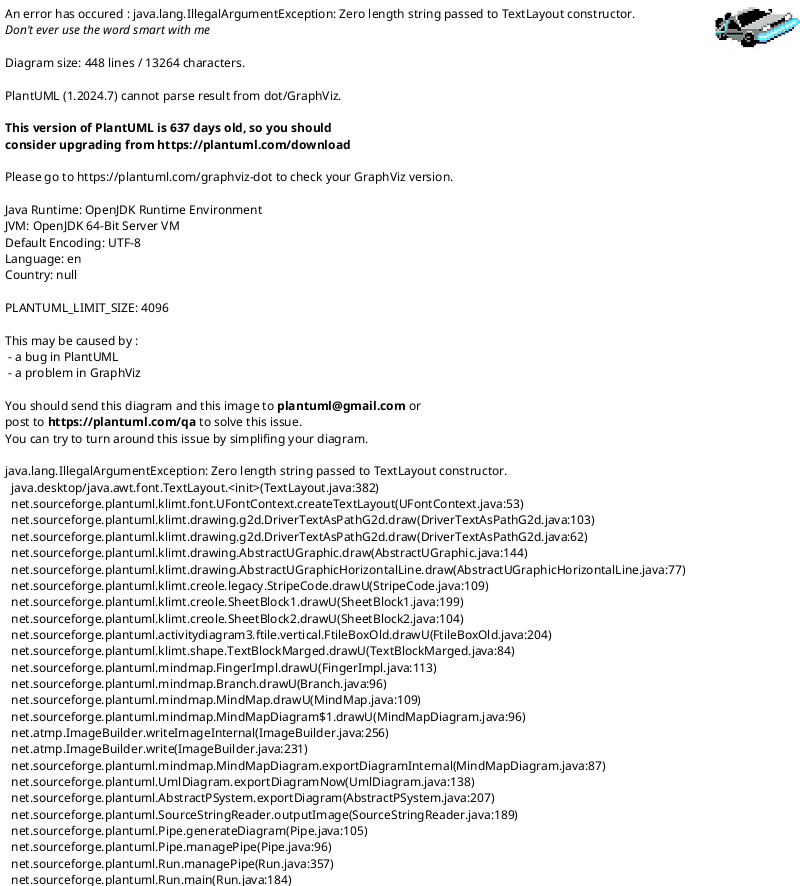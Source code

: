 @startmindmap
scale 850 width
*[#cornflowerblue]:(重点内容)[[https://docs.substrate.io/tutorials/get-started/trusted-network/ Add trusted nodes]][[#总览 返回]]
<code>

1. Sr25519: 用于使用 aura 为一个节点生成块。
2. Ed25519: 用于使用 grapdpa 为一个节点生成块。
2. SS58: 对应公钥

步骤：
1. 使用Sr25519 -> 一个助记词和对应SS58公钥 -> aura
2. 使用Ed25519+前面的助记词 -> Ed25519 公钥 -> grandpa

</code>;
**[#aqua]:About Substrate Consensus:
<code>

The Substrate node template uses a proof of authority consensus model
also referred to as authority round or Aura consensus .
The Aura consensus protocol limits block production to
a rotating list of authorized accounts.

The authorized accounts—authorities—create blocks in
a round robin fashion and are generally considered to be
trusted participants in the network.

This consensus model provides a simple approach to
starting a solo blockchain for a limited number of participants.

In this tutorial, you'll see how to generate the keys
required to authorize a node to participate in the network,
how to configure and share information about the network
with other authorized accounts, and how to launch the network
with an approved set of validators.
</code>;
** Generate your account and keys
***:Key generation options:
<code>

1. a node-template subcommand
2. the standalone subkey command-line program
3. the Polkadot-JS application
4. third-party key generation utilities.
</code>;
*** Generate local keys using the node template:
****:使用Sr25519 -> 一个助记词和对应SS58公钥 -> aura
<code>

# Generate a random secret phrase and keys
./target/release/node-template key
generate
--scheme Sr25519
--password-interactive                            ─╯
Key password: <123456>

Secret phrase:       answer cotton spike caution blouse only radio artefact middle guilt bleak original
  Network ID:        substrate
  Secret seed:       0xfcd01919178fa73e7223bdeea134b1ef809b75d3fabd672a52dcc69b964813b6
  Public key (hex):  0x5413998d3c189f62288daaf2bd2ca3da5e78b00be9172a36ae063aae4cc7f607
  Account ID:        0x5413998d3c189f62288daaf2bd2ca3da5e78b00be9172a36ae063aae4cc7f607
  Public key (SS58): 5DxwhfEDto6kGkHz1SZQWE1hDGM8E2LFQNujQdJ3vHNWrnc3
  SS58 Address:      5DxwhfEDto6kGkHz1SZQWE1hDGM8E2LFQNujQdJ3vHNWrnc3

您现在拥有 Sr25519 密钥，用于使用 aura 为一个节点生成块。
在此示例中，帐户的 Sr25519 公钥是 5DxwhfEDto6kGkHz1SZQWE1hDGM8E2LFQNujQdJ3vHNWrnc3
</code>;
****: 使用Ed25519+前面的助记词 -> Ed25519 公钥 -> grandpa
<code>

./target/release/node-template key
inspect
--scheme Ed25519
--password-interactive
"answer cotton spike caution blouse only radio artefact middle guilt bleak original"

Key password: 123456
Secret phrase:       answer cotton spike caution blouse only radio artefact middle guilt bleak original
  Network ID:        substrate
  Secret seed:       0xfcd01919178fa73e7223bdeea134b1ef809b75d3fabd672a52dcc69b964813b6
  Public key (hex):  0xb293f948a04a5bac3b8321f99bb4c9532f6ffe2b8ff40926b23c68c9726ca40a
  Account ID:        0xb293f948a04a5bac3b8321f99bb4c9532f6ffe2b8ff40926b23c68c9726ca40a
  Public key (SS58): 5G6rLZNtZPyMrYTo2YXL9nzaatJ837hmKPnsgYqDURgAWBgX
  SS58 Address:      5G6rLZNtZPyMrYTo2YXL9nzaatJ837hmKPnsgYqDURgAWBgX
</code>;
***:[[https://docs.substrate.io/tutorials/get-started/trusted-network/#generate-a-second-set-of-keys Generate a second set of keys]]
<code>

此教程的专用网络仅包含两个节点，因此需要两组密钥。

有几个选项可以继续本教程：
1. 可以将密钥用于预定义帐户之一。
2. 可以使用本地计算机上的不同身份重复上一节中的步骤，以生成第二个密钥对。
3. 您可以派生一个子密钥对来模拟本地计算机上的第二个身份。
4. 您可以招募其他参与者来生成加入您的私有网络所需的密钥。

出于强化目的，这里再次重复前面的操作，

./target/release/node-template key generate --scheme Sr25519 --password-interactive                                                                                                                                                    ─╯
Key password: 234567
Secret phrase:       twelve genuine tree month sport thought more almost frown question suit life
  Network ID:        substrate
  Secret seed:       0x627c5e2ac10a94cc0150efb2e2d38e0de2477e6a53892ade5f8b3cd9862e541e
  Public key (hex):  0x0069217a6b3a9a4d3fa248a69fb39cef88c27301b5a63aeff52ba59c6781173d
  Account ID:        0x0069217a6b3a9a4d3fa248a69fb39cef88c27301b5a63aeff52ba59c6781173d
  Public key (SS58): 5C5F62ga8UtigQK1YRTcuVk1sexcmuLHtVSBnJk5xQQ9P6ud
  SS58 Address:      5C5F62ga8UtigQK1YRTcuVk1sexcmuLHtVSBnJk5xQQ9P6ud


./target/release/node-template key inspect --password-interactive --scheme Ed25519 "<前面的助记词>"                                                                      ─╯
Key password: 234567
Secret phrase:       twelve genuine tree month sport thought more almost frown question suit life
  Network ID:        substrate
  Secret seed:       0x627c5e2ac10a94cc0150efb2e2d38e0de2477e6a53892ade5f8b3cd9862e541e
  Public key (hex):  0xcde9a701b5965bb5327f900c83c2f9753d1d124fa21228851d6e26659d8dff5f
  Account ID:        0xcde9a701b5965bb5327f900c83c2f9753d1d124fa21228851d6e26659d8dff5f
  Public key (SS58): 5Gih5kiPMdKBrz4HTuKWQrTedqr8TLYWLb2WW67VzUyRzgF1
  SS58 Address:      5Gih5kiPMdKBrz4HTuKWQrTedqr8TLYWLb2WW67VzUyRzgF1

使用的第二组键是：

Sr25519 对应 SS58：5C5F62ga8UtigQK1YRTcuVk1sexcmuLHtVSBnJk5xQQ9P6ud 用于aura。
Ed25519 对应 SS58：5Gih5kiPMdKBrz4HTuKWQrTedqr8TLYWLb2WW67VzUyRzgF1 用于grapdpa

</code>;
**:Create a custom chain specification
<code>

生成用于区块链的密钥后，您就可以使用这些密钥对创建自定义链规范，
然后与作为验证器(validators)的受信任网络参与者共享您的自定义链规范。

为了使其他人能够参与您的区块链网络，请确保他们生成自己的密钥。

收集完网络参与者的密钥后，可以创建自定义链规范以替换本地链规范。

为简单起见，本教程中创建的自定义链规范是本地链规范的修改版本，
用于说明如何创建双节点网络。

如果您拥有所需的密钥，您可以按照相同的步骤将更多节点添加到网络中。

--------> Modify the local chain specification

这个操作很重要，后续课程还会用到。(Connect to Rococo testnet)
</code>;
***:Export the local chain specification to a file
<code>

./target/release/node-template build-spec
--disable-default-bootnode
--chain local > customSpec.json
</code>;
****[#lightcoral]:head customSpec.json
<code>

# customSpec.json
{
 "name": "Local Testnet",
 "id": "local_testnet",
 "chainType": "Local",
 "bootNodes": [],
 "telemetryEndpoints": null,
 "protocolId": null,
 "properties": null,
 "consensusEngine": null,
 "codeSubstitutes": {},
}
</code>;
****:tail -n 80 customSpec.json
<code>

此命令显示 Wasm 二进制字段后面的最后部分，
包括运行时使用的几个托盘的详细信息，
例如 sudo 和 balances 托盘。
</code>;
****:Modify the name field to identify this chain specification as a custom chain specification.
<code>

"name": "My Custom Testnet",
</code>
****:Modify aura field to specify the nodes
<code>

"aura": { "authorities": [
 "<aura的Sr25519密钥>", "<aura的Sr25519公钥对应地址(SS58)>"
 ]
},
</code>;
****:Modify the grandpa field to specify the nodes
<code>

"grandpa": {
   "authorities": [
     [
       "节点 1 的grandpa Ed25519 对应 SS58公钥(地址)",
       1
     ],
     [
       "节点 2 的grandpa Ed25519 对应 SS58公钥(地址)",
       1
     ]
   ]
 },

请注意，grandpa 部分中的 authority 字段有两个数据值。

1. 第一个值是地址键。
2. 第二个值用于支持加权投票。

在此示例中，每个验证者的权重为 1 票。
</code>;
***:Add validators
<code>

如你所见：

可以通过修改 aura 和 grandpa 部分来添加和更改链规范中的权限地址。
可以使用此技术添加任意数量的验证器。

添加验证器：
1. 修改 aura 部分以包含 Sr25519 地址。
2. 修改 grapdpa 部分以包括 Ed25519 地址和投票权重。

确保为每个验证器使用唯一的密钥。
如果两个验证器具有相同的密钥，它们会产生冲突的块。
</code>;
**:[[https://docs.substrate.io/tutorials/get-started/trusted-network/#convert-the-chain-specification-to-raw-format Convert the chain specification to raw format]]
<code>

./target/release/node-template
build-spec
--chain=customSpec.json
--raw
--disable-default-bootnode
> customSpecRaw.json
</code>;
**:Share the chain specification with others
<code>

如果你正在创建私有区块链网络以与其他参与者共享，
请确保只有一个人创建链规范并与该规范中的所有其
他验证器共享生成的该规范的原始版本
（例如 customSpecRaw.json 文件）网络。

因为 Rust 编译器生成的优化的 WebAssembly 二进
制文件在确定性上无法重现，所以每个生成 Wasm 运行
时的人都会生成稍微不同的 Wasm blob。

为了确保确定性，区块链网络中的所有参与者必须使用
完全相同的原始链规范文件。

有关此问题的更多信息，请参阅<Hunting down a non-determinism-bug in our Rust Wasm build>。
</code>;
*** [[https://dev.to/gnunicorn/hunting-down-a-non-determinism-bug-in-our-rust-wasm-build-4fk1 Hunting down a non-determinism-bug in our Rust Wasm build]]
**:Prepare to launch the private network
<code>

将自定义链规范分发给所有网络参与者后，就可以启动自己的私有区块链了。

这些步骤类似于在启动第一个区块链节点中执行的步骤。

但是，如果按照本教程中的步骤操作，则可以将多台计算机添加到您的网络中。

要继续，请验证以下内容：
1. 已经为至少两个权限帐户生成或收集了帐户密钥。
2. 已经更新自定义链规范，以包含用于块生产（aura）和块完成（grandpa）的密钥。
3. 已将自定义链规范转换为原始格式，并将原始链规范分发给参与私有网络的节点。

如果已完成这些步骤，您就可以启动私有区块链中的第一个节点了。
</code>;
**:[[https://docs.substrate.io/tutorials/get-started/trusted-network/#start-the-first-node Start the first node]]
<code>

此命令还使用您自己的密钥而不是预定义的帐户来启动节点。
由于没有使用具有已知密钥的预定义帐户，因此需要在单独
的步骤中将密钥添加到密钥库。

 ./target/release/node-template \                                                                                                                                                                                                       ─╯
  --base-path /tmp/node01 \
  --chain ./customSpecRaw.json \
  --port 30333 \
  --ws-port 9945 \
  --rpc-port 9933 \
  --telemetry-url "wss://telemetry.polkadot.io/submit/ 0" \
  --validator \
  --rpc-methods Unsafe \
  --name MyNode01 \
  --password-interactive
Keystore password: 234567
2022-07-21 21:10:58 Substrate Node
2022-07-21 21:10:58 ✌️  version 4.0.0-dev-9c89be106cb
2022-07-21 21:10:58 ❤️  by Substrate DevHub <https://github.com/substrate-developer-hub>, 2017-2022
2022-07-21 21:10:58 📋 Chain specification: My Custom Testnet
2022-07-21 21:10:58 🏷  Node name: MyNode01
2022-07-21 21:10:58 👤 Role: AUTHORITY
2022-07-21 21:10:58 💾 Database: RocksDb at /tmp/node01/chains/local_testnet/db/full
2022-07-21 21:10:58 ⛓  Native runtime: node-template-100 (node-template-1.tx1.au1)
2022-07-21 21:10:59 🔨 Initializing Genesis block/state (state: 0xe114…e9a6, header-hash: 0xbe24…67a2)
2022-07-21 21:10:59 👴 Loading GRANDPA authority set from genesis on what appears to be first startup.
2022-07-21 21:10:59 Using default protocol ID "sup" because none is configured in the chain specs
2022-07-21 21:10:59 🏷  Local node identity is: 12D3KooWA6tqKTpAQVV8uanr7X3sRaEuTAaeHw3V5RVEupMoaCDA
2022-07-21 21:10:59 💻 Operating system: macos
2022-07-21 21:10:59 💻 CPU architecture: x86_64
2022-07-21 21:10:59 📦 Highest known block at #0
2022-07-21 21:10:59 〽️ Prometheus exporter started at 127.0.0.1:9615
</code>;
***:--base-path /tmp/node01
<code>

The --base-path command-line option specifies a
custom location for the chain associated with
this first node.
</code>;
***:--chain ./customSpecRaw.json
<code>

The --chain command-line option specifies the
custom chain specification.

</code>
*** --port 30333
*** --ws-port 9945
*** --rpc-port 9933
*** --telemetry-url "wss://telemetry.polkadot.io/submit/ 0"
***:--validator
<code>

The --validator command-line option indicates that
this node is an authority for the chain.
</code>;
***:--rpc-methods Unsafe
<code>

The --rpc-methods Unsafe command-line option allows
you to continue the tutorial using an unsafe communication
mode because your blockchain is not being used in a
production setting.
</code>;
***:--name MyNode01
<code>

The --name command-line option enables you to give
your node a human-readable name in the telemetry UI.
</code>;
*** --password-interactive
**:View information about node operations
<code>

注意其中的这些信息
</code>;
***:--chain
<code>

输出表明正在使用的链规范是您使用 --chain 命令行选项创建和指定的自定义链规范。
</code>;
***:--validator
<code>

输出表明该节点是一个授权，因为您使用 --validator 命令行选项启动了该节点。
</code>;
***:state
<code>

输出显示使用块哈希（状态：0x2bde…8f66，标头哈希：0x6c78…37de）初始化创世块。
</code>;
***:node identify
<code>

输出指定您的节点的本地节点身份。在此示例中，节点身份为
12d3koowlmrydlontytytytdyzlwde1paxzxtw5rgjmhlfzw96sx。
</code>;
***:IP address
<code>

输出指定用于节点的 IP 地址是本地主机 127.0.0.1。
</code>;
**:[[https://docs.substrate.io/tutorials/get-started/trusted-network/#add-keys-to-the-keystore Add keys to the keystore]]
<code>

启动第一个节点后，尚未生成任何块。

下一步是将两种类型的密钥添加到网络中每个节点的密钥库中。

对于每个节点：
1. 添加 aura 权限密钥以启用块生产。
2. 添加g randpa 权限密钥以启用块完成。

有几种方法可以将密钥插入密钥库。

对于本教程，您可以使用 key 子命令插入本地生成的密钥。
</code>;
***: Insert the aura secret key:
<code>

./target/release/node-template
key insert --base-path /tmp/node01
  --chain customSpecRaw.json
  --scheme Sr25519
  --suri <your-secret-seed>
  --password-interactive
  --key-type aura

Replace <your-secret-seed> with the secret phrase or
secret seed for the first key pair that you generated
in Generate local keys using node template.

You can also insert a key from a specified file location.

./target/release/node-template key insert --help
</code>;
***:Insert the grandpa secret key
<code>

./target/release/node-template key insert
  --base-path /tmp/node01
  --chain customSpecRaw.json
  --scheme Ed25519
  --suri <your-secret-key>
  --password-interactive
  --key-type gran
</code>;
***:Verify that your keys are in the keystore for node01
<code>

ls /tmp/node01/chains/local_testnet/keystore
</code>;
***:Restart the node
<code>

After you have added your keys to the keystore for
the first node under /tmp/node01, you can restart
the node using the command you used previously in
<Start the first node>.
</code>;
**:Enable other participants to join
<code>

tip: You can now allow other validators to join
the network using the --bootnodes and --validator
command-line options.

To add a second validator to the private network,
just start a second blockchain node

./target/release/node-template
  --base-path /tmp/node02
  --chain ./customSpecRaw.json
  --port 30334
  --ws-port 9946
  --rpc-port 9934
  --telemetry-url "wss://telemetry.polkadot.io/submit/ 0"
  --validator
  --rpc-methods Unsafe
  --name MyNode02
  --bootnodes
  /ip4/127.0.0.1/tcp/30333/p2p/12D3KooWLmrYDLoNTyTYtRdDyZLWDe1paxzxTw5RgjmHLfzW96SX
  --password-interactive
</code>;
@endmindmap